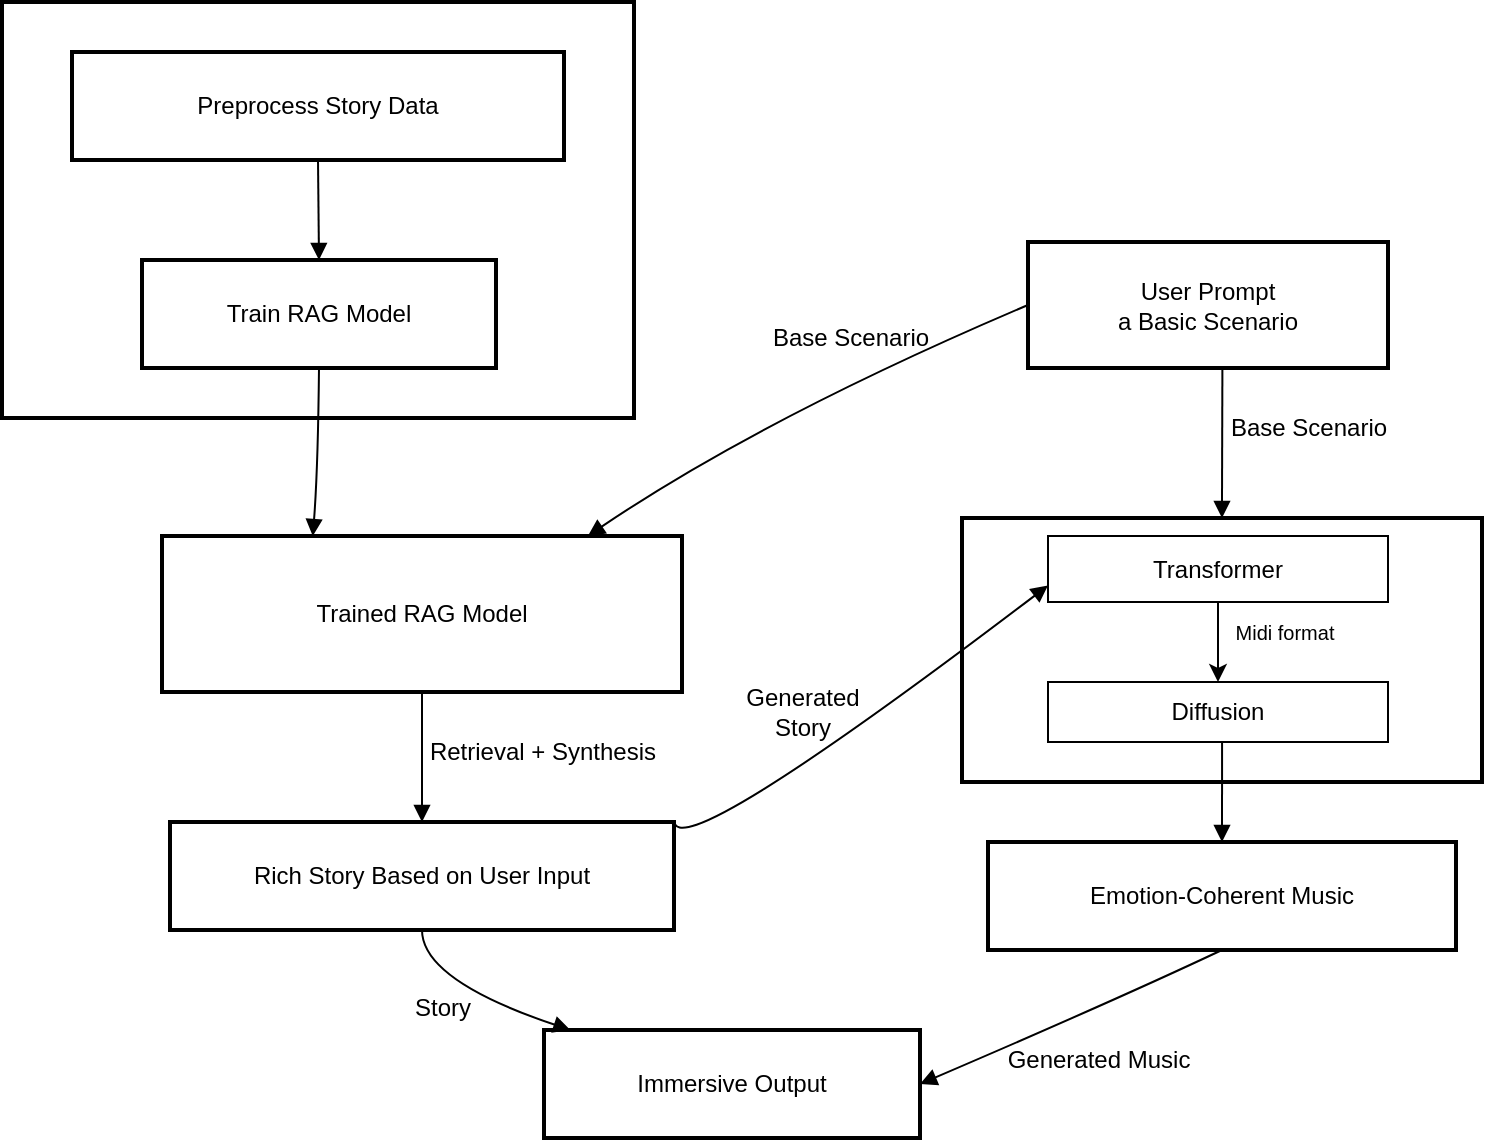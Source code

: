 <mxfile version="26.0.16">
  <diagram name="Page-1" id="pzsoYELx2w1AiFSeWFem">
    <mxGraphModel dx="1312" dy="649" grid="1" gridSize="10" guides="1" tooltips="1" connect="1" arrows="1" fold="1" page="1" pageScale="1" pageWidth="827" pageHeight="1169" math="0" shadow="0">
      <root>
        <mxCell id="0" />
        <mxCell id="1" parent="0" />
        <mxCell id="hysp7OElJwEhP7cMEqia-55" value="" style="whiteSpace=wrap;strokeWidth=2;" parent="1" vertex="1">
          <mxGeometry x="40" y="480" width="316" height="208" as="geometry" />
        </mxCell>
        <mxCell id="hysp7OElJwEhP7cMEqia-56" value="User Prompt&#xa;a Basic Scenario" style="whiteSpace=wrap;strokeWidth=2;" parent="1" vertex="1">
          <mxGeometry x="553" y="600" width="180" height="63" as="geometry" />
        </mxCell>
        <mxCell id="hysp7OElJwEhP7cMEqia-57" value="Trained RAG Model" style="whiteSpace=wrap;strokeWidth=2;" parent="1" vertex="1">
          <mxGeometry x="120" y="747" width="260" height="78" as="geometry" />
        </mxCell>
        <mxCell id="hysp7OElJwEhP7cMEqia-58" value="Rich Story Based on User Input" style="whiteSpace=wrap;strokeWidth=2;" parent="1" vertex="1">
          <mxGeometry x="124" y="890" width="252" height="54" as="geometry" />
        </mxCell>
        <mxCell id="hysp7OElJwEhP7cMEqia-59" value="" style="whiteSpace=wrap;strokeWidth=2;" parent="1" vertex="1">
          <mxGeometry x="520" y="738" width="260" height="132" as="geometry" />
        </mxCell>
        <mxCell id="hysp7OElJwEhP7cMEqia-60" value="Emotion-Coherent Music" style="whiteSpace=wrap;strokeWidth=2;" parent="1" vertex="1">
          <mxGeometry x="533" y="900" width="234" height="54" as="geometry" />
        </mxCell>
        <mxCell id="hysp7OElJwEhP7cMEqia-61" value="Immersive Output" style="whiteSpace=wrap;strokeWidth=2;" parent="1" vertex="1">
          <mxGeometry x="311" y="994" width="188" height="54" as="geometry" />
        </mxCell>
        <mxCell id="hysp7OElJwEhP7cMEqia-62" value="Preprocess Story Data" style="whiteSpace=wrap;strokeWidth=2;" parent="1" vertex="1">
          <mxGeometry x="75" y="505" width="246" height="54" as="geometry" />
        </mxCell>
        <mxCell id="hysp7OElJwEhP7cMEqia-63" value="Train RAG Model" style="whiteSpace=wrap;strokeWidth=2;" parent="1" vertex="1">
          <mxGeometry x="110" y="609" width="177" height="54" as="geometry" />
        </mxCell>
        <mxCell id="hysp7OElJwEhP7cMEqia-65" value="" style="curved=1;startArrow=none;endArrow=block;exitX=0.5;exitY=1;entryX=0.5;entryY=0;rounded=0;" parent="1" source="hysp7OElJwEhP7cMEqia-57" target="hysp7OElJwEhP7cMEqia-58" edge="1">
          <mxGeometry relative="1" as="geometry">
            <Array as="points" />
          </mxGeometry>
        </mxCell>
        <mxCell id="hysp7OElJwEhP7cMEqia-66" value="" style="curved=1;startArrow=none;endArrow=block;exitX=0.54;exitY=1;entryX=0.5;entryY=0;rounded=0;" parent="1" source="hysp7OElJwEhP7cMEqia-56" target="hysp7OElJwEhP7cMEqia-59" edge="1">
          <mxGeometry relative="1" as="geometry">
            <Array as="points">
              <mxPoint x="650" y="688" />
            </Array>
          </mxGeometry>
        </mxCell>
        <mxCell id="hysp7OElJwEhP7cMEqia-67" value="" style="curved=1;startArrow=none;endArrow=block;entryX=0.5;entryY=0;rounded=0;exitX=0.512;exitY=0.998;exitDx=0;exitDy=0;exitPerimeter=0;" parent="1" source="hysp7OElJwEhP7cMEqia-75" target="hysp7OElJwEhP7cMEqia-60" edge="1">
          <mxGeometry relative="1" as="geometry">
            <Array as="points" />
          </mxGeometry>
        </mxCell>
        <mxCell id="hysp7OElJwEhP7cMEqia-68" value="" style="curved=1;startArrow=none;endArrow=block;exitX=0.5;exitY=1;entryX=0.07;entryY=0;rounded=0;" parent="1" source="hysp7OElJwEhP7cMEqia-58" target="hysp7OElJwEhP7cMEqia-61" edge="1">
          <mxGeometry relative="1" as="geometry">
            <Array as="points">
              <mxPoint x="250" y="969" />
            </Array>
          </mxGeometry>
        </mxCell>
        <mxCell id="hysp7OElJwEhP7cMEqia-69" value="" style="curved=1;startArrow=none;endArrow=block;exitX=0.5;exitY=1;rounded=0;entryX=1;entryY=0.5;entryDx=0;entryDy=0;" parent="1" source="hysp7OElJwEhP7cMEqia-60" target="hysp7OElJwEhP7cMEqia-61" edge="1">
          <mxGeometry relative="1" as="geometry">
            <Array as="points">
              <mxPoint x="597" y="979" />
            </Array>
            <mxPoint x="540" y="1004" as="targetPoint" />
          </mxGeometry>
        </mxCell>
        <mxCell id="hysp7OElJwEhP7cMEqia-70" value="" style="curved=1;startArrow=none;endArrow=block;exitX=0.5;exitY=1;entryX=0.5;entryY=0;rounded=0;" parent="1" source="hysp7OElJwEhP7cMEqia-62" target="hysp7OElJwEhP7cMEqia-63" edge="1">
          <mxGeometry relative="1" as="geometry">
            <Array as="points" />
          </mxGeometry>
        </mxCell>
        <mxCell id="hysp7OElJwEhP7cMEqia-71" value="" style="curved=1;startArrow=none;endArrow=block;exitX=0.5;exitY=1;entryX=0.29;entryY=0;rounded=0;" parent="1" source="hysp7OElJwEhP7cMEqia-63" target="hysp7OElJwEhP7cMEqia-57" edge="1">
          <mxGeometry relative="1" as="geometry">
            <Array as="points">
              <mxPoint x="198" y="713" />
            </Array>
          </mxGeometry>
        </mxCell>
        <mxCell id="hysp7OElJwEhP7cMEqia-73" value="" style="curved=1;startArrow=none;endArrow=block;exitX=0;exitY=0.5;entryX=0.819;entryY=0;rounded=0;exitDx=0;exitDy=0;entryDx=0;entryDy=0;entryPerimeter=0;" parent="1" source="hysp7OElJwEhP7cMEqia-56" target="hysp7OElJwEhP7cMEqia-57" edge="1">
          <mxGeometry relative="1" as="geometry">
            <Array as="points">
              <mxPoint x="420" y="688" />
            </Array>
            <mxPoint x="430" y="663" as="sourcePoint" />
            <mxPoint x="434" y="738" as="targetPoint" />
          </mxGeometry>
        </mxCell>
        <mxCell id="hysp7OElJwEhP7cMEqia-74" value="Transformer" style="rounded=0;whiteSpace=wrap;html=1;" parent="1" vertex="1">
          <mxGeometry x="563" y="747" width="170" height="33" as="geometry" />
        </mxCell>
        <mxCell id="hysp7OElJwEhP7cMEqia-75" value="Diffusion" style="rounded=0;whiteSpace=wrap;html=1;" parent="1" vertex="1">
          <mxGeometry x="563" y="820" width="170" height="30" as="geometry" />
        </mxCell>
        <mxCell id="hysp7OElJwEhP7cMEqia-77" value="" style="endArrow=classic;html=1;rounded=0;exitX=0.5;exitY=1;exitDx=0;exitDy=0;entryX=0.5;entryY=0;entryDx=0;entryDy=0;" parent="1" source="hysp7OElJwEhP7cMEqia-74" target="hysp7OElJwEhP7cMEqia-75" edge="1">
          <mxGeometry width="50" height="50" relative="1" as="geometry">
            <mxPoint x="613" y="840" as="sourcePoint" />
            <mxPoint x="663" y="790" as="targetPoint" />
          </mxGeometry>
        </mxCell>
        <mxCell id="hysp7OElJwEhP7cMEqia-80" value="" style="curved=1;startArrow=none;endArrow=block;exitX=0.5;exitY=1;entryX=0;entryY=0.75;rounded=0;entryDx=0;entryDy=0;" parent="1" target="hysp7OElJwEhP7cMEqia-74" edge="1">
          <mxGeometry relative="1" as="geometry">
            <Array as="points">
              <mxPoint x="376" y="914" />
            </Array>
            <mxPoint x="376" y="889" as="sourcePoint" />
            <mxPoint x="526" y="780.75" as="targetPoint" />
          </mxGeometry>
        </mxCell>
        <mxCell id="FXeAHg2FaqWu5RH1XBIQ-3" value="Base Scenario" style="text;html=1;align=center;verticalAlign=middle;resizable=0;points=[];autosize=1;strokeColor=none;fillColor=none;" vertex="1" parent="1">
          <mxGeometry x="643" y="678" width="100" height="30" as="geometry" />
        </mxCell>
        <mxCell id="FXeAHg2FaqWu5RH1XBIQ-4" value="Generated&lt;div&gt;Story&lt;/div&gt;" style="text;html=1;align=center;verticalAlign=middle;resizable=0;points=[];autosize=1;strokeColor=none;fillColor=none;" vertex="1" parent="1">
          <mxGeometry x="400" y="815" width="80" height="40" as="geometry" />
        </mxCell>
        <mxCell id="FXeAHg2FaqWu5RH1XBIQ-5" value="&lt;font style=&quot;font-size: 10px;&quot;&gt;Midi format&lt;/font&gt;" style="text;html=1;align=center;verticalAlign=middle;whiteSpace=wrap;rounded=0;" vertex="1" parent="1">
          <mxGeometry x="643" y="780" width="77" height="30" as="geometry" />
        </mxCell>
        <mxCell id="FXeAHg2FaqWu5RH1XBIQ-6" value="Base Scenario" style="text;html=1;align=center;verticalAlign=middle;resizable=0;points=[];autosize=1;strokeColor=none;fillColor=none;" vertex="1" parent="1">
          <mxGeometry x="414" y="633" width="100" height="30" as="geometry" />
        </mxCell>
        <mxCell id="FXeAHg2FaqWu5RH1XBIQ-7" value="Retrieval + Synthesis" style="text;html=1;align=center;verticalAlign=middle;resizable=0;points=[];autosize=1;strokeColor=none;fillColor=none;" vertex="1" parent="1">
          <mxGeometry x="240" y="840" width="140" height="30" as="geometry" />
        </mxCell>
        <mxCell id="FXeAHg2FaqWu5RH1XBIQ-8" value="Generated Music" style="text;html=1;align=center;verticalAlign=middle;resizable=0;points=[];autosize=1;strokeColor=none;fillColor=none;" vertex="1" parent="1">
          <mxGeometry x="533" y="994" width="110" height="30" as="geometry" />
        </mxCell>
        <mxCell id="FXeAHg2FaqWu5RH1XBIQ-9" value="Story" style="text;html=1;align=center;verticalAlign=middle;resizable=0;points=[];autosize=1;strokeColor=none;fillColor=none;" vertex="1" parent="1">
          <mxGeometry x="235" y="968" width="50" height="30" as="geometry" />
        </mxCell>
      </root>
    </mxGraphModel>
  </diagram>
</mxfile>
